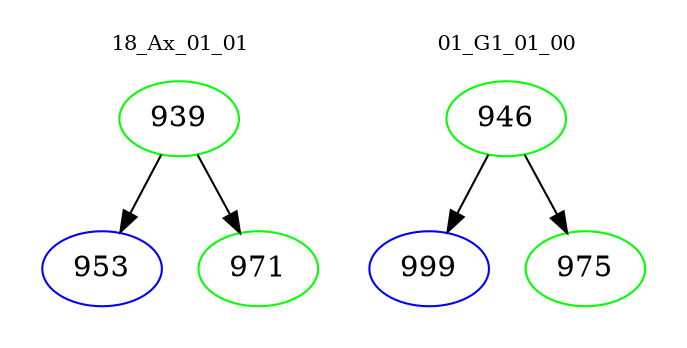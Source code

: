 digraph{
subgraph cluster_0 {
color = white
label = "18_Ax_01_01";
fontsize=10;
T0_939 [label="939", color="green"]
T0_939 -> T0_953 [color="black"]
T0_953 [label="953", color="blue"]
T0_939 -> T0_971 [color="black"]
T0_971 [label="971", color="green"]
}
subgraph cluster_1 {
color = white
label = "01_G1_01_00";
fontsize=10;
T1_946 [label="946", color="green"]
T1_946 -> T1_999 [color="black"]
T1_999 [label="999", color="blue"]
T1_946 -> T1_975 [color="black"]
T1_975 [label="975", color="green"]
}
}
